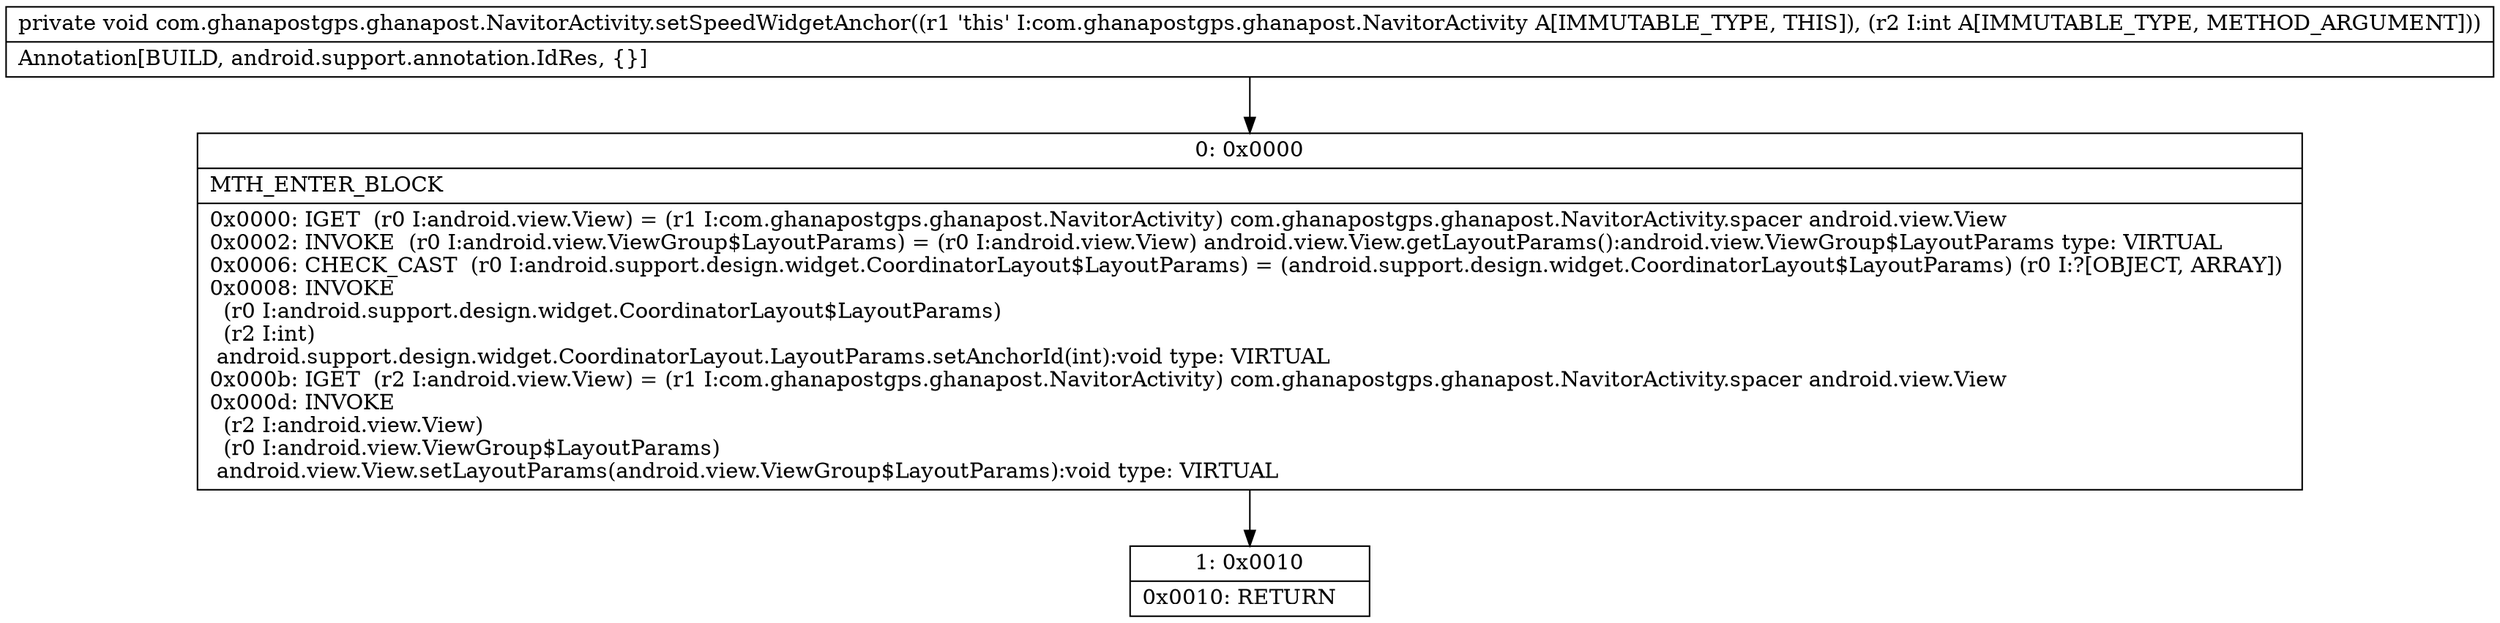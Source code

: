 digraph "CFG forcom.ghanapostgps.ghanapost.NavitorActivity.setSpeedWidgetAnchor(I)V" {
Node_0 [shape=record,label="{0\:\ 0x0000|MTH_ENTER_BLOCK\l|0x0000: IGET  (r0 I:android.view.View) = (r1 I:com.ghanapostgps.ghanapost.NavitorActivity) com.ghanapostgps.ghanapost.NavitorActivity.spacer android.view.View \l0x0002: INVOKE  (r0 I:android.view.ViewGroup$LayoutParams) = (r0 I:android.view.View) android.view.View.getLayoutParams():android.view.ViewGroup$LayoutParams type: VIRTUAL \l0x0006: CHECK_CAST  (r0 I:android.support.design.widget.CoordinatorLayout$LayoutParams) = (android.support.design.widget.CoordinatorLayout$LayoutParams) (r0 I:?[OBJECT, ARRAY]) \l0x0008: INVOKE  \l  (r0 I:android.support.design.widget.CoordinatorLayout$LayoutParams)\l  (r2 I:int)\l android.support.design.widget.CoordinatorLayout.LayoutParams.setAnchorId(int):void type: VIRTUAL \l0x000b: IGET  (r2 I:android.view.View) = (r1 I:com.ghanapostgps.ghanapost.NavitorActivity) com.ghanapostgps.ghanapost.NavitorActivity.spacer android.view.View \l0x000d: INVOKE  \l  (r2 I:android.view.View)\l  (r0 I:android.view.ViewGroup$LayoutParams)\l android.view.View.setLayoutParams(android.view.ViewGroup$LayoutParams):void type: VIRTUAL \l}"];
Node_1 [shape=record,label="{1\:\ 0x0010|0x0010: RETURN   \l}"];
MethodNode[shape=record,label="{private void com.ghanapostgps.ghanapost.NavitorActivity.setSpeedWidgetAnchor((r1 'this' I:com.ghanapostgps.ghanapost.NavitorActivity A[IMMUTABLE_TYPE, THIS]), (r2 I:int A[IMMUTABLE_TYPE, METHOD_ARGUMENT]))  | Annotation[BUILD, android.support.annotation.IdRes, \{\}]\l}"];
MethodNode -> Node_0;
Node_0 -> Node_1;
}

